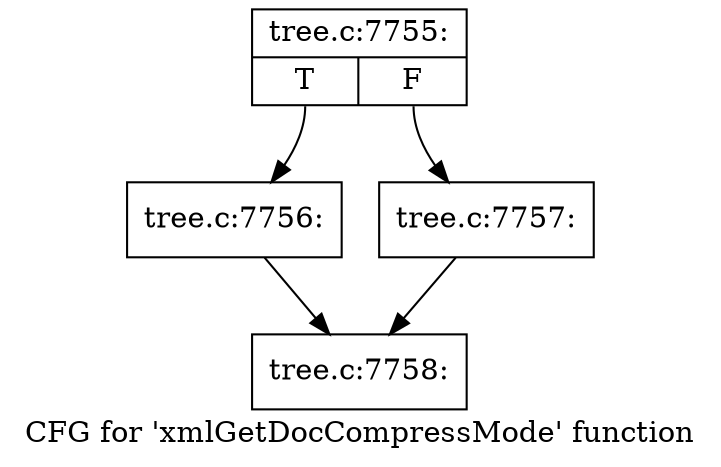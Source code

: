 digraph "CFG for 'xmlGetDocCompressMode' function" {
	label="CFG for 'xmlGetDocCompressMode' function";

	Node0x55ad0be35360 [shape=record,label="{tree.c:7755:|{<s0>T|<s1>F}}"];
	Node0x55ad0be35360:s0 -> Node0x55ad0be35490;
	Node0x55ad0be35360:s1 -> Node0x55ad0be39650;
	Node0x55ad0be35490 [shape=record,label="{tree.c:7756:}"];
	Node0x55ad0be35490 -> Node0x55ad0be2fb70;
	Node0x55ad0be39650 [shape=record,label="{tree.c:7757:}"];
	Node0x55ad0be39650 -> Node0x55ad0be2fb70;
	Node0x55ad0be2fb70 [shape=record,label="{tree.c:7758:}"];
}
